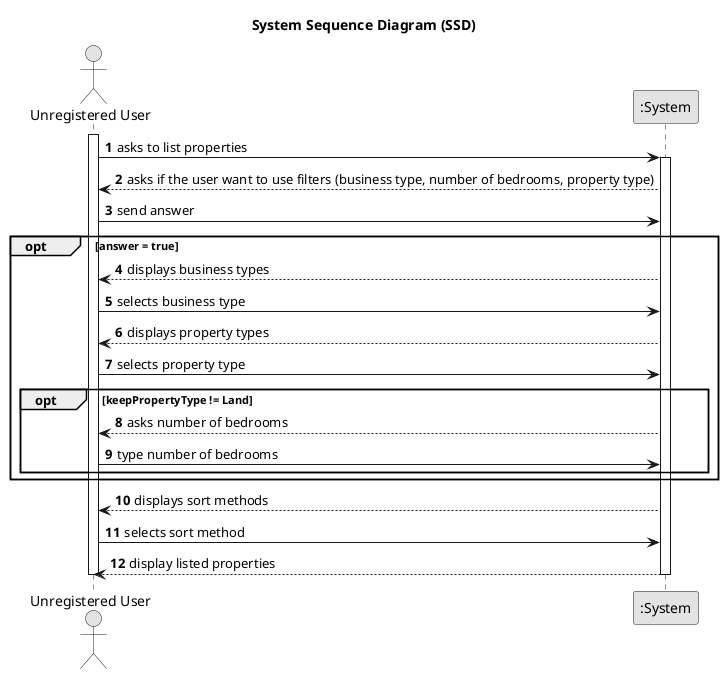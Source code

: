@startuml
skinparam monochrome true
skinparam packageStyle rectangle
skinparam shadowing false

title System Sequence Diagram (SSD)

autonumber

actor "Unregistered User" as ADM
participant ":System" as UI

activate ADM

ADM -> UI : asks to list properties


    activate UI

        ADM <-- UI : asks if the user want to use filters (business type, number of bedrooms, property type)

        ADM -> UI: send answer

        group opt [answer = true]

            UI --> ADM : displays business types

            ADM -> UI:selects business type


            UI --> ADM : displays property types

            ADM -> UI:selects property type


            opt keepPropertyType != Land

                UI --> ADM: asks number of bedrooms

                ADM -> UI: type number of bedrooms

            end

        end

        ADM <-- UI : displays sort methods

        ADM -> UI : selects sort method

            UI --> ADM :  display listed properties

    deactivate UI

deactivate ADM

@enduml